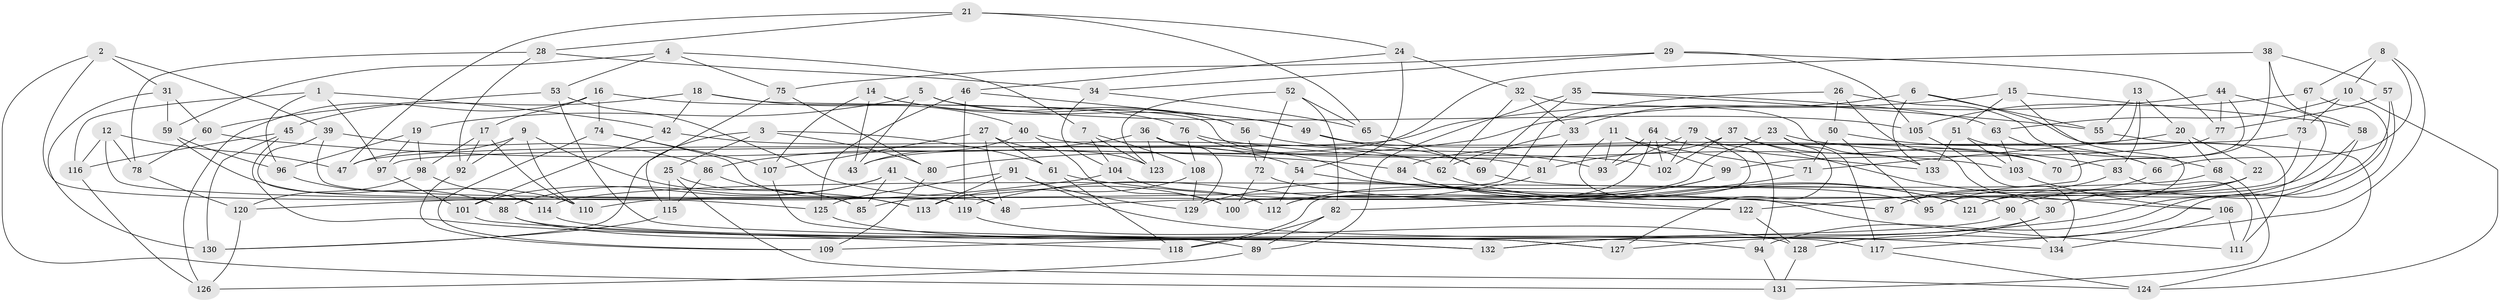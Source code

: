 // Generated by graph-tools (version 1.1) at 2025/50/03/09/25 03:50:56]
// undirected, 134 vertices, 268 edges
graph export_dot {
graph [start="1"]
  node [color=gray90,style=filled];
  1;
  2;
  3;
  4;
  5;
  6;
  7;
  8;
  9;
  10;
  11;
  12;
  13;
  14;
  15;
  16;
  17;
  18;
  19;
  20;
  21;
  22;
  23;
  24;
  25;
  26;
  27;
  28;
  29;
  30;
  31;
  32;
  33;
  34;
  35;
  36;
  37;
  38;
  39;
  40;
  41;
  42;
  43;
  44;
  45;
  46;
  47;
  48;
  49;
  50;
  51;
  52;
  53;
  54;
  55;
  56;
  57;
  58;
  59;
  60;
  61;
  62;
  63;
  64;
  65;
  66;
  67;
  68;
  69;
  70;
  71;
  72;
  73;
  74;
  75;
  76;
  77;
  78;
  79;
  80;
  81;
  82;
  83;
  84;
  85;
  86;
  87;
  88;
  89;
  90;
  91;
  92;
  93;
  94;
  95;
  96;
  97;
  98;
  99;
  100;
  101;
  102;
  103;
  104;
  105;
  106;
  107;
  108;
  109;
  110;
  111;
  112;
  113;
  114;
  115;
  116;
  117;
  118;
  119;
  120;
  121;
  122;
  123;
  124;
  125;
  126;
  127;
  128;
  129;
  130;
  131;
  132;
  133;
  134;
  1 -- 96;
  1 -- 116;
  1 -- 42;
  1 -- 97;
  2 -- 39;
  2 -- 131;
  2 -- 31;
  2 -- 119;
  3 -- 25;
  3 -- 61;
  3 -- 80;
  3 -- 130;
  4 -- 75;
  4 -- 7;
  4 -- 53;
  4 -- 59;
  5 -- 19;
  5 -- 56;
  5 -- 43;
  5 -- 105;
  6 -- 33;
  6 -- 111;
  6 -- 133;
  6 -- 55;
  7 -- 123;
  7 -- 108;
  7 -- 104;
  8 -- 10;
  8 -- 117;
  8 -- 66;
  8 -- 67;
  9 -- 92;
  9 -- 110;
  9 -- 47;
  9 -- 85;
  10 -- 63;
  10 -- 124;
  10 -- 73;
  11 -- 71;
  11 -- 111;
  11 -- 93;
  11 -- 99;
  12 -- 47;
  12 -- 116;
  12 -- 78;
  12 -- 125;
  13 -- 71;
  13 -- 55;
  13 -- 20;
  13 -- 83;
  14 -- 43;
  14 -- 107;
  14 -- 56;
  14 -- 49;
  15 -- 47;
  15 -- 58;
  15 -- 51;
  15 -- 95;
  16 -- 74;
  16 -- 126;
  16 -- 17;
  16 -- 76;
  17 -- 110;
  17 -- 92;
  17 -- 98;
  18 -- 81;
  18 -- 42;
  18 -- 40;
  18 -- 45;
  19 -- 97;
  19 -- 96;
  19 -- 98;
  20 -- 22;
  20 -- 84;
  20 -- 68;
  21 -- 28;
  21 -- 65;
  21 -- 47;
  21 -- 24;
  22 -- 30;
  22 -- 121;
  22 -- 48;
  23 -- 83;
  23 -- 117;
  23 -- 127;
  23 -- 85;
  24 -- 32;
  24 -- 54;
  24 -- 46;
  25 -- 124;
  25 -- 115;
  25 -- 85;
  26 -- 68;
  26 -- 110;
  26 -- 30;
  26 -- 50;
  27 -- 123;
  27 -- 61;
  27 -- 48;
  27 -- 107;
  28 -- 34;
  28 -- 78;
  28 -- 92;
  29 -- 105;
  29 -- 75;
  29 -- 34;
  29 -- 77;
  30 -- 132;
  30 -- 127;
  31 -- 60;
  31 -- 59;
  31 -- 130;
  32 -- 133;
  32 -- 62;
  32 -- 33;
  33 -- 81;
  33 -- 62;
  34 -- 104;
  34 -- 65;
  35 -- 55;
  35 -- 69;
  35 -- 89;
  35 -- 63;
  36 -- 102;
  36 -- 86;
  36 -- 129;
  36 -- 123;
  37 -- 102;
  37 -- 70;
  37 -- 106;
  37 -- 81;
  38 -- 57;
  38 -- 58;
  38 -- 70;
  38 -- 43;
  39 -- 48;
  39 -- 114;
  39 -- 86;
  40 -- 43;
  40 -- 54;
  40 -- 100;
  41 -- 88;
  41 -- 101;
  41 -- 85;
  41 -- 48;
  42 -- 101;
  42 -- 62;
  44 -- 80;
  44 -- 70;
  44 -- 77;
  44 -- 121;
  45 -- 130;
  45 -- 116;
  45 -- 132;
  46 -- 119;
  46 -- 49;
  46 -- 125;
  49 -- 69;
  49 -- 70;
  50 -- 71;
  50 -- 66;
  50 -- 95;
  51 -- 133;
  51 -- 66;
  51 -- 103;
  52 -- 72;
  52 -- 123;
  52 -- 65;
  52 -- 82;
  53 -- 100;
  53 -- 132;
  53 -- 60;
  54 -- 87;
  54 -- 112;
  55 -- 124;
  56 -- 93;
  56 -- 72;
  57 -- 77;
  57 -- 128;
  57 -- 90;
  58 -- 132;
  58 -- 87;
  59 -- 88;
  59 -- 96;
  60 -- 84;
  60 -- 78;
  61 -- 87;
  61 -- 118;
  62 -- 121;
  63 -- 122;
  63 -- 103;
  64 -- 133;
  64 -- 93;
  64 -- 102;
  64 -- 112;
  65 -- 69;
  66 -- 95;
  67 -- 94;
  67 -- 73;
  67 -- 105;
  68 -- 131;
  68 -- 114;
  69 -- 90;
  71 -- 82;
  72 -- 100;
  72 -- 122;
  73 -- 100;
  73 -- 97;
  74 -- 113;
  74 -- 109;
  74 -- 107;
  75 -- 115;
  75 -- 80;
  76 -- 95;
  76 -- 103;
  76 -- 108;
  77 -- 99;
  78 -- 120;
  79 -- 102;
  79 -- 93;
  79 -- 118;
  79 -- 94;
  80 -- 109;
  81 -- 119;
  82 -- 118;
  82 -- 89;
  83 -- 111;
  83 -- 87;
  84 -- 122;
  84 -- 121;
  86 -- 115;
  86 -- 113;
  88 -- 94;
  88 -- 89;
  89 -- 126;
  90 -- 134;
  90 -- 109;
  91 -- 113;
  91 -- 129;
  91 -- 125;
  91 -- 134;
  92 -- 109;
  94 -- 131;
  96 -- 110;
  97 -- 101;
  98 -- 114;
  98 -- 120;
  99 -- 129;
  99 -- 112;
  101 -- 118;
  103 -- 106;
  104 -- 112;
  104 -- 120;
  105 -- 134;
  106 -- 111;
  106 -- 134;
  107 -- 127;
  108 -- 129;
  108 -- 113;
  114 -- 117;
  115 -- 130;
  116 -- 126;
  117 -- 124;
  119 -- 128;
  120 -- 126;
  122 -- 128;
  125 -- 127;
  128 -- 131;
}
